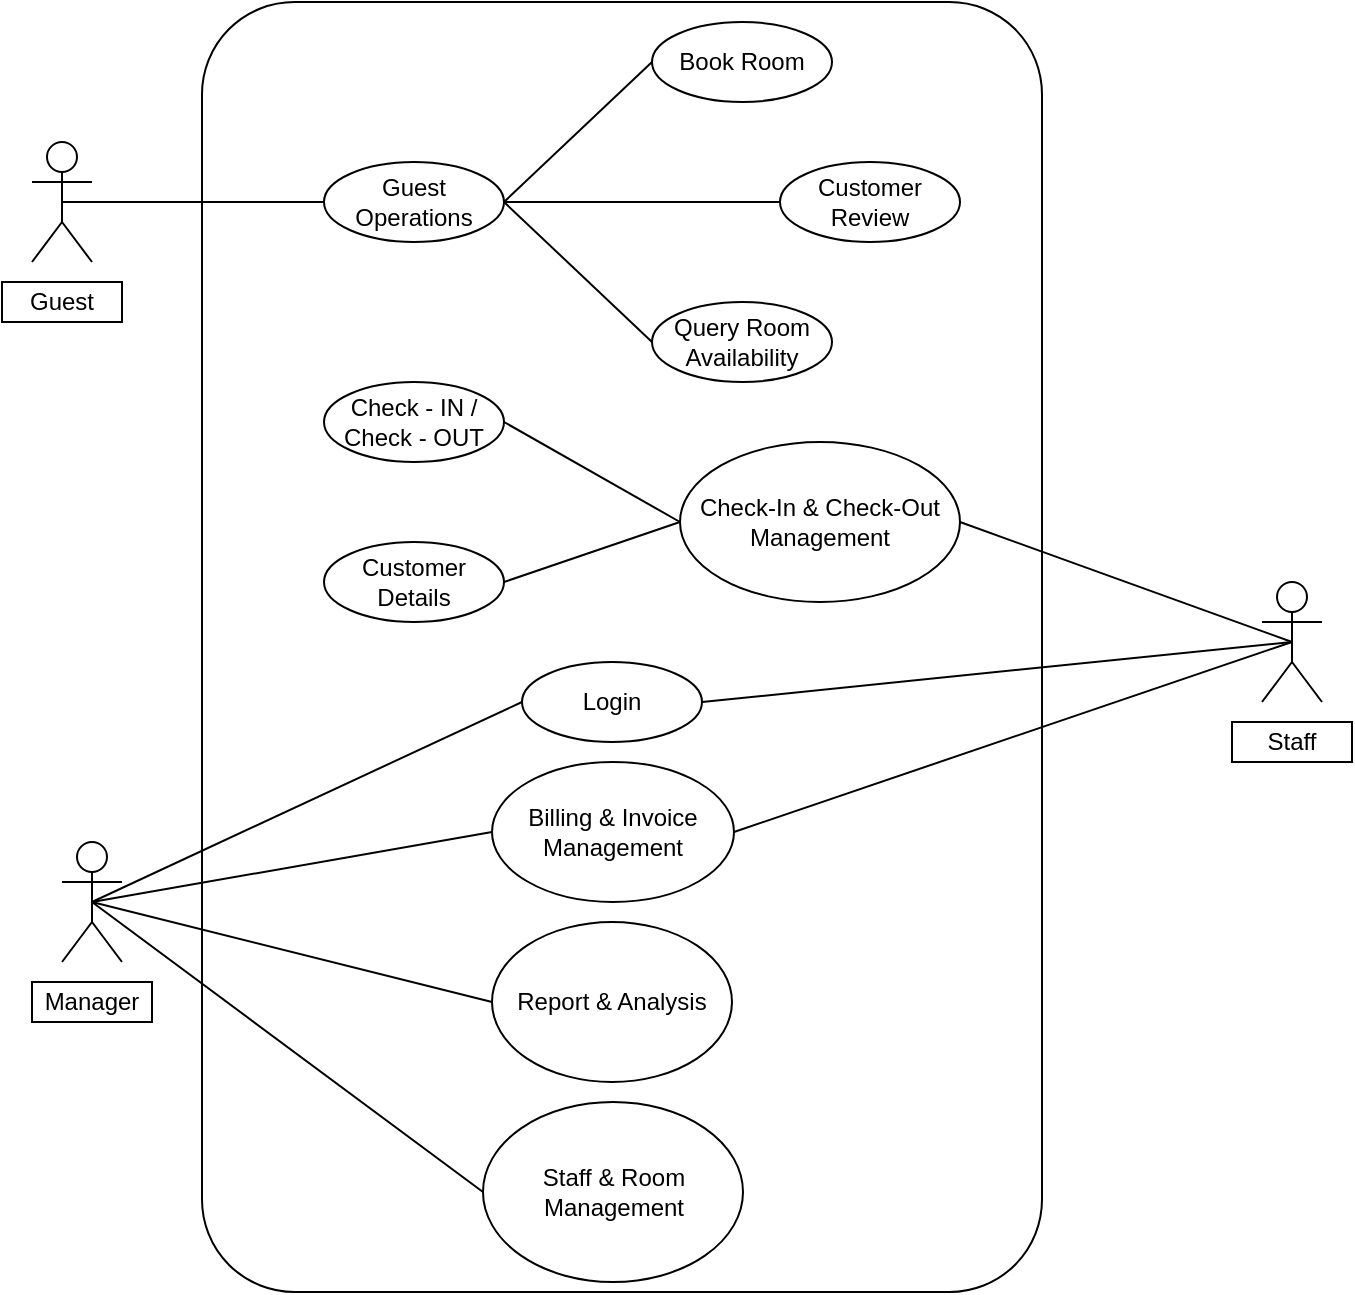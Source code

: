 <mxfile version="26.0.7">
  <diagram name="Page-1" id="YzJWji6y6VGwBNcrirQB">
    <mxGraphModel dx="1613" dy="711" grid="1" gridSize="10" guides="1" tooltips="1" connect="1" arrows="1" fold="1" page="1" pageScale="1" pageWidth="850" pageHeight="1100" math="0" shadow="0">
      <root>
        <mxCell id="0" />
        <mxCell id="1" parent="0" />
        <mxCell id="OSswQqxNTzIHrVvPQlF3-1" value="" style="rounded=1;whiteSpace=wrap;html=1;arcSize=11;" parent="1" vertex="1">
          <mxGeometry x="215" y="50" width="420" height="645" as="geometry" />
        </mxCell>
        <mxCell id="OSswQqxNTzIHrVvPQlF3-19" value="Customer Details" style="ellipse;whiteSpace=wrap;html=1;" parent="1" vertex="1">
          <mxGeometry x="276" y="320" width="90" height="40" as="geometry" />
        </mxCell>
        <mxCell id="OSswQqxNTzIHrVvPQlF3-25" value="Customer Review" style="ellipse;whiteSpace=wrap;html=1;" parent="1" vertex="1">
          <mxGeometry x="504" y="130" width="90" height="40" as="geometry" />
        </mxCell>
        <mxCell id="OSswQqxNTzIHrVvPQlF3-26" value="Book Room" style="ellipse;whiteSpace=wrap;html=1;" parent="1" vertex="1">
          <mxGeometry x="440" y="60" width="90" height="40" as="geometry" />
        </mxCell>
        <mxCell id="OSswQqxNTzIHrVvPQlF3-29" value="Check - IN / Check - OUT" style="ellipse;whiteSpace=wrap;html=1;" parent="1" vertex="1">
          <mxGeometry x="276" y="240" width="90" height="40" as="geometry" />
        </mxCell>
        <mxCell id="OSswQqxNTzIHrVvPQlF3-30" value="Query Room Availability&lt;span style=&quot;color: rgba(0, 0, 0, 0); font-family: monospace; font-size: 0px; text-align: start; text-wrap-mode: nowrap;&quot;&gt;%3CmxGraphModel%3E%3Croot%3E%3CmxCell%20id%3D%220%22%2F%3E%3CmxCell%20id%3D%221%22%20parent%3D%220%22%2F%3E%3CmxCell%20id%3D%222%22%20value%3D%22Book%20Room%22%20style%3D%22ellipse%3BwhiteSpace%3Dwrap%3Bhtml%3D1%3B%22%20vertex%3D%221%22%20parent%3D%221%22%3E%3CmxGeometry%20x%3D%22365%22%20y%3D%22270%22%20width%3D%2290%22%20height%3D%2240%22%20as%3D%22geometry%22%2F%3E%3C%2FmxCell%3E%3C%2Froot%3E%3C%2FmxGraphModel%3E&lt;/span&gt;" style="ellipse;whiteSpace=wrap;html=1;" parent="1" vertex="1">
          <mxGeometry x="440" y="200" width="90" height="40" as="geometry" />
        </mxCell>
        <mxCell id="OSswQqxNTzIHrVvPQlF3-32" value="Billing &amp;amp; Invoice Management" style="ellipse;whiteSpace=wrap;html=1;" parent="1" vertex="1">
          <mxGeometry x="360" y="430" width="121" height="70" as="geometry" />
        </mxCell>
        <mxCell id="OSswQqxNTzIHrVvPQlF3-33" value="Report &amp;amp; Analysis" style="ellipse;whiteSpace=wrap;html=1;" parent="1" vertex="1">
          <mxGeometry x="360" y="510" width="120" height="80" as="geometry" />
        </mxCell>
        <mxCell id="OSswQqxNTzIHrVvPQlF3-44" value="" style="group" parent="1" vertex="1" connectable="0">
          <mxGeometry x="730" y="340" width="60" height="90" as="geometry" />
        </mxCell>
        <mxCell id="OSswQqxNTzIHrVvPQlF3-9" value="Actor" style="shape=umlActor;verticalLabelPosition=bottom;verticalAlign=top;html=1;outlineConnect=0;container=0;" parent="OSswQqxNTzIHrVvPQlF3-44" vertex="1">
          <mxGeometry x="15" width="30" height="60" as="geometry" />
        </mxCell>
        <mxCell id="OSswQqxNTzIHrVvPQlF3-17" value="Staff" style="rounded=0;whiteSpace=wrap;html=1;container=0;" parent="OSswQqxNTzIHrVvPQlF3-44" vertex="1">
          <mxGeometry y="70" width="60" height="20" as="geometry" />
        </mxCell>
        <mxCell id="OSswQqxNTzIHrVvPQlF3-45" value="" style="group" parent="1" vertex="1" connectable="0">
          <mxGeometry x="115" y="120" width="60" height="90" as="geometry" />
        </mxCell>
        <mxCell id="OSswQqxNTzIHrVvPQlF3-3" value="Actor" style="shape=umlActor;verticalLabelPosition=bottom;verticalAlign=top;html=1;outlineConnect=0;container=0;" parent="OSswQqxNTzIHrVvPQlF3-45" vertex="1">
          <mxGeometry x="15" width="30" height="60" as="geometry" />
        </mxCell>
        <mxCell id="OSswQqxNTzIHrVvPQlF3-16" value="Guest" style="rounded=0;whiteSpace=wrap;html=1;container=0;" parent="OSswQqxNTzIHrVvPQlF3-45" vertex="1">
          <mxGeometry y="70" width="60" height="20" as="geometry" />
        </mxCell>
        <mxCell id="OSswQqxNTzIHrVvPQlF3-46" value="" style="group" parent="1" vertex="1" connectable="0">
          <mxGeometry x="130" y="470" width="60" height="90" as="geometry" />
        </mxCell>
        <mxCell id="OSswQqxNTzIHrVvPQlF3-4" value="Actor" style="shape=umlActor;verticalLabelPosition=bottom;verticalAlign=top;html=1;outlineConnect=0;container=0;" parent="OSswQqxNTzIHrVvPQlF3-46" vertex="1">
          <mxGeometry x="15" width="30" height="60" as="geometry" />
        </mxCell>
        <mxCell id="OSswQqxNTzIHrVvPQlF3-18" value="Manager" style="rounded=0;whiteSpace=wrap;html=1;container=0;" parent="OSswQqxNTzIHrVvPQlF3-46" vertex="1">
          <mxGeometry y="70" width="60" height="20" as="geometry" />
        </mxCell>
        <mxCell id="4DAYBhPpYS5ZxK43__ZG-2" value="Guest Operations" style="ellipse;whiteSpace=wrap;html=1;" vertex="1" parent="1">
          <mxGeometry x="276" y="130" width="90" height="40" as="geometry" />
        </mxCell>
        <mxCell id="4DAYBhPpYS5ZxK43__ZG-3" value="" style="endArrow=none;html=1;rounded=0;entryX=0.5;entryY=0.5;entryDx=0;entryDy=0;entryPerimeter=0;exitX=0;exitY=0.5;exitDx=0;exitDy=0;" edge="1" parent="1" source="4DAYBhPpYS5ZxK43__ZG-2" target="OSswQqxNTzIHrVvPQlF3-3">
          <mxGeometry width="50" height="50" relative="1" as="geometry">
            <mxPoint x="420" y="430" as="sourcePoint" />
            <mxPoint x="470" y="380" as="targetPoint" />
          </mxGeometry>
        </mxCell>
        <mxCell id="4DAYBhPpYS5ZxK43__ZG-5" value="" style="endArrow=none;html=1;rounded=0;entryX=1;entryY=0.5;entryDx=0;entryDy=0;exitX=0;exitY=0.5;exitDx=0;exitDy=0;" edge="1" parent="1" source="OSswQqxNTzIHrVvPQlF3-25" target="4DAYBhPpYS5ZxK43__ZG-2">
          <mxGeometry width="50" height="50" relative="1" as="geometry">
            <mxPoint x="456" y="190" as="sourcePoint" />
            <mxPoint x="325" y="210" as="targetPoint" />
          </mxGeometry>
        </mxCell>
        <mxCell id="4DAYBhPpYS5ZxK43__ZG-6" value="" style="endArrow=none;html=1;rounded=0;exitX=0;exitY=0.5;exitDx=0;exitDy=0;entryX=1;entryY=0.5;entryDx=0;entryDy=0;" edge="1" parent="1" source="OSswQqxNTzIHrVvPQlF3-30" target="4DAYBhPpYS5ZxK43__ZG-2">
          <mxGeometry width="50" height="50" relative="1" as="geometry">
            <mxPoint x="480" y="200" as="sourcePoint" />
            <mxPoint x="370" y="170" as="targetPoint" />
          </mxGeometry>
        </mxCell>
        <mxCell id="4DAYBhPpYS5ZxK43__ZG-7" value="" style="endArrow=none;html=1;rounded=0;exitX=0;exitY=0.5;exitDx=0;exitDy=0;entryX=1;entryY=0.5;entryDx=0;entryDy=0;" edge="1" parent="1" source="OSswQqxNTzIHrVvPQlF3-26" target="4DAYBhPpYS5ZxK43__ZG-2">
          <mxGeometry width="50" height="50" relative="1" as="geometry">
            <mxPoint x="480" y="250" as="sourcePoint" />
            <mxPoint x="376" y="180" as="targetPoint" />
          </mxGeometry>
        </mxCell>
        <mxCell id="4DAYBhPpYS5ZxK43__ZG-8" value="Check-In &amp;amp; Check-Out Management" style="ellipse;whiteSpace=wrap;html=1;" vertex="1" parent="1">
          <mxGeometry x="454" y="270" width="140" height="80" as="geometry" />
        </mxCell>
        <mxCell id="4DAYBhPpYS5ZxK43__ZG-9" value="" style="endArrow=none;html=1;rounded=0;exitX=0;exitY=0.5;exitDx=0;exitDy=0;entryX=1;entryY=0.5;entryDx=0;entryDy=0;" edge="1" parent="1" source="4DAYBhPpYS5ZxK43__ZG-8" target="OSswQqxNTzIHrVvPQlF3-29">
          <mxGeometry width="50" height="50" relative="1" as="geometry">
            <mxPoint x="420" y="430" as="sourcePoint" />
            <mxPoint x="470" y="380" as="targetPoint" />
          </mxGeometry>
        </mxCell>
        <mxCell id="4DAYBhPpYS5ZxK43__ZG-10" value="" style="endArrow=none;html=1;rounded=0;exitX=0;exitY=0.5;exitDx=0;exitDy=0;entryX=1;entryY=0.5;entryDx=0;entryDy=0;" edge="1" parent="1" source="4DAYBhPpYS5ZxK43__ZG-8" target="OSswQqxNTzIHrVvPQlF3-19">
          <mxGeometry width="50" height="50" relative="1" as="geometry">
            <mxPoint x="464" y="340" as="sourcePoint" />
            <mxPoint x="390" y="300" as="targetPoint" />
          </mxGeometry>
        </mxCell>
        <mxCell id="4DAYBhPpYS5ZxK43__ZG-12" value="Staff &amp;amp; Room Management" style="ellipse;whiteSpace=wrap;html=1;" vertex="1" parent="1">
          <mxGeometry x="355.5" y="600" width="130" height="90" as="geometry" />
        </mxCell>
        <mxCell id="4DAYBhPpYS5ZxK43__ZG-13" value="" style="endArrow=none;html=1;rounded=0;exitX=1;exitY=0.5;exitDx=0;exitDy=0;entryX=0.5;entryY=0.5;entryDx=0;entryDy=0;entryPerimeter=0;" edge="1" parent="1" source="4DAYBhPpYS5ZxK43__ZG-8" target="OSswQqxNTzIHrVvPQlF3-9">
          <mxGeometry width="50" height="50" relative="1" as="geometry">
            <mxPoint x="660" y="410" as="sourcePoint" />
            <mxPoint x="710" y="360" as="targetPoint" />
          </mxGeometry>
        </mxCell>
        <mxCell id="4DAYBhPpYS5ZxK43__ZG-14" value="" style="endArrow=none;html=1;rounded=0;exitX=1;exitY=0.5;exitDx=0;exitDy=0;entryX=0.5;entryY=0.5;entryDx=0;entryDy=0;entryPerimeter=0;" edge="1" parent="1" source="OSswQqxNTzIHrVvPQlF3-32" target="OSswQqxNTzIHrVvPQlF3-9">
          <mxGeometry width="50" height="50" relative="1" as="geometry">
            <mxPoint x="420" y="430" as="sourcePoint" />
            <mxPoint x="470" y="380" as="targetPoint" />
          </mxGeometry>
        </mxCell>
        <mxCell id="4DAYBhPpYS5ZxK43__ZG-15" value="" style="endArrow=none;html=1;rounded=0;exitX=0;exitY=0.5;exitDx=0;exitDy=0;entryX=0.5;entryY=0.5;entryDx=0;entryDy=0;entryPerimeter=0;" edge="1" parent="1" source="OSswQqxNTzIHrVvPQlF3-32" target="OSswQqxNTzIHrVvPQlF3-4">
          <mxGeometry width="50" height="50" relative="1" as="geometry">
            <mxPoint x="420" y="430" as="sourcePoint" />
            <mxPoint x="470" y="380" as="targetPoint" />
          </mxGeometry>
        </mxCell>
        <mxCell id="4DAYBhPpYS5ZxK43__ZG-16" value="" style="endArrow=none;html=1;rounded=0;exitX=0.5;exitY=0.5;exitDx=0;exitDy=0;exitPerimeter=0;entryX=0;entryY=0.5;entryDx=0;entryDy=0;" edge="1" parent="1" source="OSswQqxNTzIHrVvPQlF3-4" target="OSswQqxNTzIHrVvPQlF3-33">
          <mxGeometry width="50" height="50" relative="1" as="geometry">
            <mxPoint x="420" y="430" as="sourcePoint" />
            <mxPoint x="470" y="380" as="targetPoint" />
          </mxGeometry>
        </mxCell>
        <mxCell id="4DAYBhPpYS5ZxK43__ZG-17" value="" style="endArrow=none;html=1;rounded=0;exitX=0.5;exitY=0.5;exitDx=0;exitDy=0;exitPerimeter=0;entryX=0;entryY=0.5;entryDx=0;entryDy=0;" edge="1" parent="1" source="OSswQqxNTzIHrVvPQlF3-4" target="4DAYBhPpYS5ZxK43__ZG-12">
          <mxGeometry width="50" height="50" relative="1" as="geometry">
            <mxPoint x="175" y="620" as="sourcePoint" />
            <mxPoint x="225" y="570" as="targetPoint" />
          </mxGeometry>
        </mxCell>
        <mxCell id="4DAYBhPpYS5ZxK43__ZG-18" value="Login" style="ellipse;whiteSpace=wrap;html=1;" vertex="1" parent="1">
          <mxGeometry x="375" y="380" width="90" height="40" as="geometry" />
        </mxCell>
        <mxCell id="4DAYBhPpYS5ZxK43__ZG-19" value="" style="endArrow=none;html=1;rounded=0;exitX=0.5;exitY=0.5;exitDx=0;exitDy=0;exitPerimeter=0;entryX=0;entryY=0.5;entryDx=0;entryDy=0;" edge="1" parent="1" source="OSswQqxNTzIHrVvPQlF3-4" target="4DAYBhPpYS5ZxK43__ZG-18">
          <mxGeometry width="50" height="50" relative="1" as="geometry">
            <mxPoint x="400" y="440" as="sourcePoint" />
            <mxPoint x="450" y="390" as="targetPoint" />
          </mxGeometry>
        </mxCell>
        <mxCell id="4DAYBhPpYS5ZxK43__ZG-20" value="" style="endArrow=none;html=1;rounded=0;exitX=0.5;exitY=0.5;exitDx=0;exitDy=0;exitPerimeter=0;entryX=1;entryY=0.5;entryDx=0;entryDy=0;" edge="1" parent="1" source="OSswQqxNTzIHrVvPQlF3-9" target="4DAYBhPpYS5ZxK43__ZG-18">
          <mxGeometry width="50" height="50" relative="1" as="geometry">
            <mxPoint x="400" y="440" as="sourcePoint" />
            <mxPoint x="450" y="390" as="targetPoint" />
          </mxGeometry>
        </mxCell>
      </root>
    </mxGraphModel>
  </diagram>
</mxfile>
